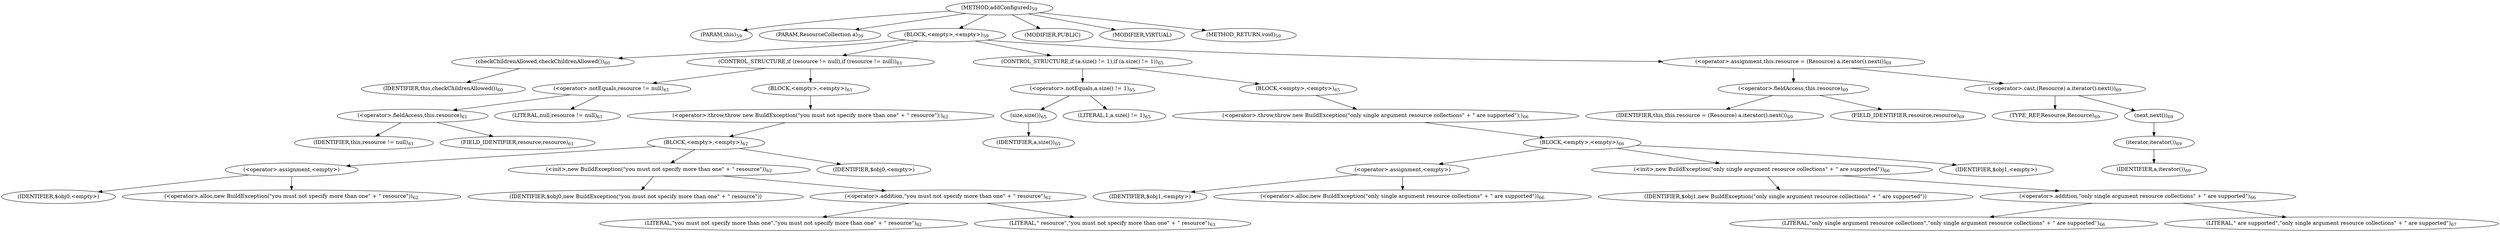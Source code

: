 digraph "addConfigured" {  
"79" [label = <(METHOD,addConfigured)<SUB>59</SUB>> ]
"6" [label = <(PARAM,this)<SUB>59</SUB>> ]
"80" [label = <(PARAM,ResourceCollection a)<SUB>59</SUB>> ]
"81" [label = <(BLOCK,&lt;empty&gt;,&lt;empty&gt;)<SUB>59</SUB>> ]
"82" [label = <(checkChildrenAllowed,checkChildrenAllowed())<SUB>60</SUB>> ]
"5" [label = <(IDENTIFIER,this,checkChildrenAllowed())<SUB>60</SUB>> ]
"83" [label = <(CONTROL_STRUCTURE,if (resource != null),if (resource != null))<SUB>61</SUB>> ]
"84" [label = <(&lt;operator&gt;.notEquals,resource != null)<SUB>61</SUB>> ]
"85" [label = <(&lt;operator&gt;.fieldAccess,this.resource)<SUB>61</SUB>> ]
"86" [label = <(IDENTIFIER,this,resource != null)<SUB>61</SUB>> ]
"87" [label = <(FIELD_IDENTIFIER,resource,resource)<SUB>61</SUB>> ]
"88" [label = <(LITERAL,null,resource != null)<SUB>61</SUB>> ]
"89" [label = <(BLOCK,&lt;empty&gt;,&lt;empty&gt;)<SUB>61</SUB>> ]
"90" [label = <(&lt;operator&gt;.throw,throw new BuildException(&quot;you must not specify more than one&quot; + &quot; resource&quot;);)<SUB>62</SUB>> ]
"91" [label = <(BLOCK,&lt;empty&gt;,&lt;empty&gt;)<SUB>62</SUB>> ]
"92" [label = <(&lt;operator&gt;.assignment,&lt;empty&gt;)> ]
"93" [label = <(IDENTIFIER,$obj0,&lt;empty&gt;)> ]
"94" [label = <(&lt;operator&gt;.alloc,new BuildException(&quot;you must not specify more than one&quot; + &quot; resource&quot;))<SUB>62</SUB>> ]
"95" [label = <(&lt;init&gt;,new BuildException(&quot;you must not specify more than one&quot; + &quot; resource&quot;))<SUB>62</SUB>> ]
"96" [label = <(IDENTIFIER,$obj0,new BuildException(&quot;you must not specify more than one&quot; + &quot; resource&quot;))> ]
"97" [label = <(&lt;operator&gt;.addition,&quot;you must not specify more than one&quot; + &quot; resource&quot;)<SUB>62</SUB>> ]
"98" [label = <(LITERAL,&quot;you must not specify more than one&quot;,&quot;you must not specify more than one&quot; + &quot; resource&quot;)<SUB>62</SUB>> ]
"99" [label = <(LITERAL,&quot; resource&quot;,&quot;you must not specify more than one&quot; + &quot; resource&quot;)<SUB>63</SUB>> ]
"100" [label = <(IDENTIFIER,$obj0,&lt;empty&gt;)> ]
"101" [label = <(CONTROL_STRUCTURE,if (a.size() != 1),if (a.size() != 1))<SUB>65</SUB>> ]
"102" [label = <(&lt;operator&gt;.notEquals,a.size() != 1)<SUB>65</SUB>> ]
"103" [label = <(size,size())<SUB>65</SUB>> ]
"104" [label = <(IDENTIFIER,a,size())<SUB>65</SUB>> ]
"105" [label = <(LITERAL,1,a.size() != 1)<SUB>65</SUB>> ]
"106" [label = <(BLOCK,&lt;empty&gt;,&lt;empty&gt;)<SUB>65</SUB>> ]
"107" [label = <(&lt;operator&gt;.throw,throw new BuildException(&quot;only single argument resource collections&quot; + &quot; are supported&quot;);)<SUB>66</SUB>> ]
"108" [label = <(BLOCK,&lt;empty&gt;,&lt;empty&gt;)<SUB>66</SUB>> ]
"109" [label = <(&lt;operator&gt;.assignment,&lt;empty&gt;)> ]
"110" [label = <(IDENTIFIER,$obj1,&lt;empty&gt;)> ]
"111" [label = <(&lt;operator&gt;.alloc,new BuildException(&quot;only single argument resource collections&quot; + &quot; are supported&quot;))<SUB>66</SUB>> ]
"112" [label = <(&lt;init&gt;,new BuildException(&quot;only single argument resource collections&quot; + &quot; are supported&quot;))<SUB>66</SUB>> ]
"113" [label = <(IDENTIFIER,$obj1,new BuildException(&quot;only single argument resource collections&quot; + &quot; are supported&quot;))> ]
"114" [label = <(&lt;operator&gt;.addition,&quot;only single argument resource collections&quot; + &quot; are supported&quot;)<SUB>66</SUB>> ]
"115" [label = <(LITERAL,&quot;only single argument resource collections&quot;,&quot;only single argument resource collections&quot; + &quot; are supported&quot;)<SUB>66</SUB>> ]
"116" [label = <(LITERAL,&quot; are supported&quot;,&quot;only single argument resource collections&quot; + &quot; are supported&quot;)<SUB>67</SUB>> ]
"117" [label = <(IDENTIFIER,$obj1,&lt;empty&gt;)> ]
"118" [label = <(&lt;operator&gt;.assignment,this.resource = (Resource) a.iterator().next())<SUB>69</SUB>> ]
"119" [label = <(&lt;operator&gt;.fieldAccess,this.resource)<SUB>69</SUB>> ]
"120" [label = <(IDENTIFIER,this,this.resource = (Resource) a.iterator().next())<SUB>69</SUB>> ]
"121" [label = <(FIELD_IDENTIFIER,resource,resource)<SUB>69</SUB>> ]
"122" [label = <(&lt;operator&gt;.cast,(Resource) a.iterator().next())<SUB>69</SUB>> ]
"123" [label = <(TYPE_REF,Resource,Resource)<SUB>69</SUB>> ]
"124" [label = <(next,next())<SUB>69</SUB>> ]
"125" [label = <(iterator,iterator())<SUB>69</SUB>> ]
"126" [label = <(IDENTIFIER,a,iterator())<SUB>69</SUB>> ]
"127" [label = <(MODIFIER,PUBLIC)> ]
"128" [label = <(MODIFIER,VIRTUAL)> ]
"129" [label = <(METHOD_RETURN,void)<SUB>59</SUB>> ]
  "79" -> "6" 
  "79" -> "80" 
  "79" -> "81" 
  "79" -> "127" 
  "79" -> "128" 
  "79" -> "129" 
  "81" -> "82" 
  "81" -> "83" 
  "81" -> "101" 
  "81" -> "118" 
  "82" -> "5" 
  "83" -> "84" 
  "83" -> "89" 
  "84" -> "85" 
  "84" -> "88" 
  "85" -> "86" 
  "85" -> "87" 
  "89" -> "90" 
  "90" -> "91" 
  "91" -> "92" 
  "91" -> "95" 
  "91" -> "100" 
  "92" -> "93" 
  "92" -> "94" 
  "95" -> "96" 
  "95" -> "97" 
  "97" -> "98" 
  "97" -> "99" 
  "101" -> "102" 
  "101" -> "106" 
  "102" -> "103" 
  "102" -> "105" 
  "103" -> "104" 
  "106" -> "107" 
  "107" -> "108" 
  "108" -> "109" 
  "108" -> "112" 
  "108" -> "117" 
  "109" -> "110" 
  "109" -> "111" 
  "112" -> "113" 
  "112" -> "114" 
  "114" -> "115" 
  "114" -> "116" 
  "118" -> "119" 
  "118" -> "122" 
  "119" -> "120" 
  "119" -> "121" 
  "122" -> "123" 
  "122" -> "124" 
  "124" -> "125" 
  "125" -> "126" 
}
